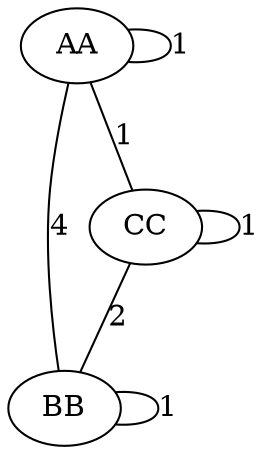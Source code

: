 digraph "graph" {
edge[dir=none]
"AA"->"AA" [ label="1" ]
"AA"->"BB" [ label="4" ]
"AA"->"CC" [ label="1" ]
"CC"->"BB" [ label="2" ]
"CC"->"CC" [ label="1" ]
"BB"->"BB" [ label="1" ]
}
